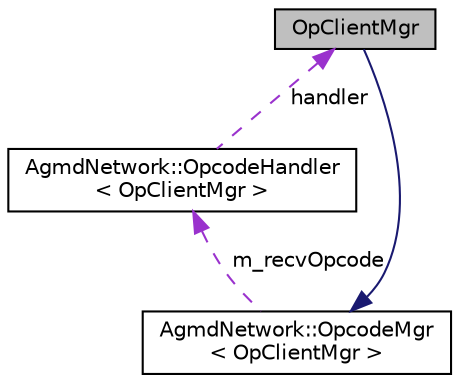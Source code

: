 digraph "OpClientMgr"
{
  edge [fontname="Helvetica",fontsize="10",labelfontname="Helvetica",labelfontsize="10"];
  node [fontname="Helvetica",fontsize="10",shape=record];
  Node1 [label="OpClientMgr",height=0.2,width=0.4,color="black", fillcolor="grey75", style="filled" fontcolor="black"];
  Node2 -> Node1 [dir="back",color="midnightblue",fontsize="10",style="solid",fontname="Helvetica"];
  Node2 [label="AgmdNetwork::OpcodeMgr\l\< OpClientMgr \>",height=0.2,width=0.4,color="black", fillcolor="white", style="filled",URL="$class_agmd_network_1_1_opcode_mgr.html"];
  Node3 -> Node2 [dir="back",color="darkorchid3",fontsize="10",style="dashed",label=" m_recvOpcode" ,fontname="Helvetica"];
  Node3 [label="AgmdNetwork::OpcodeHandler\l\< OpClientMgr \>",height=0.2,width=0.4,color="black", fillcolor="white", style="filled",URL="$struct_agmd_network_1_1_opcode_handler.html"];
  Node1 -> Node3 [dir="back",color="darkorchid3",fontsize="10",style="dashed",label=" handler" ,fontname="Helvetica"];
}
